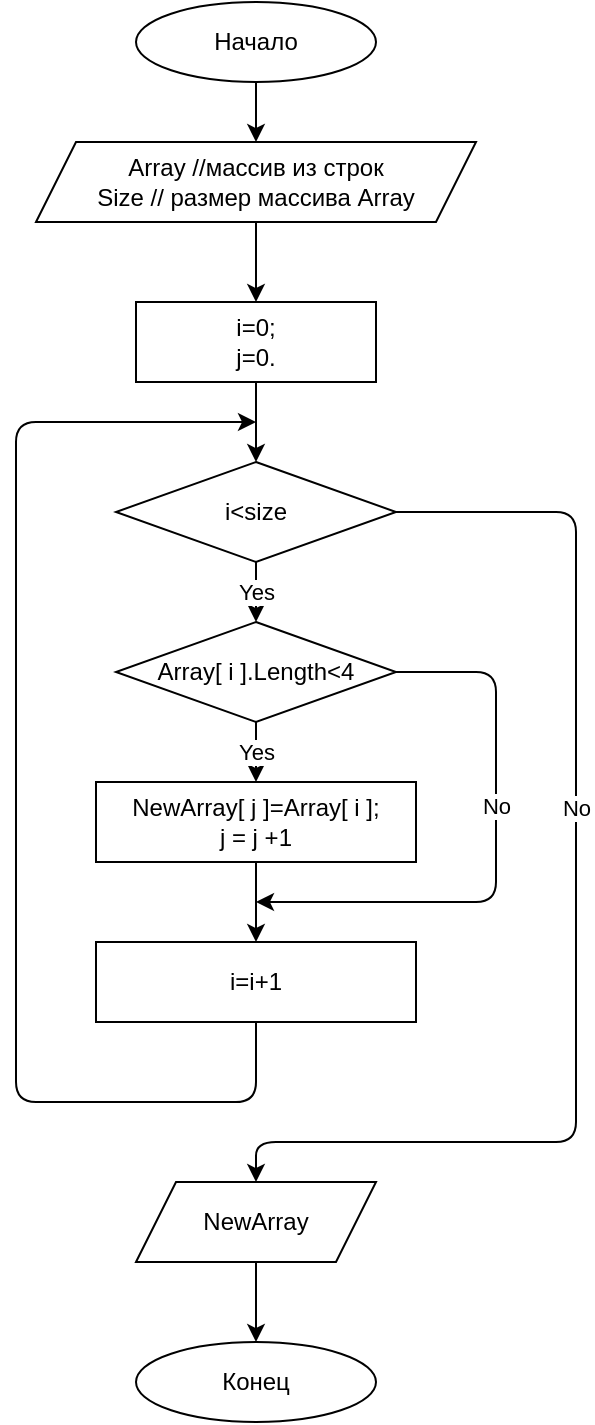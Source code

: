 <mxfile>
    <diagram id="MyD2UQlBV7suooNFM-B0" name="Страница 1">
        <mxGraphModel dx="883" dy="517" grid="1" gridSize="10" guides="1" tooltips="1" connect="1" arrows="1" fold="1" page="1" pageScale="1" pageWidth="827" pageHeight="1169" math="0" shadow="0">
            <root>
                <mxCell id="0"/>
                <mxCell id="1" parent="0"/>
                <mxCell id="4" value="" style="edgeStyle=none;html=1;entryX=0.5;entryY=0;entryDx=0;entryDy=0;" edge="1" parent="1" source="2" target="3">
                    <mxGeometry relative="1" as="geometry">
                        <mxPoint x="360" y="100" as="targetPoint"/>
                    </mxGeometry>
                </mxCell>
                <mxCell id="2" value="Начало" style="ellipse;whiteSpace=wrap;html=1;" vertex="1" parent="1">
                    <mxGeometry x="300" y="10" width="120" height="40" as="geometry"/>
                </mxCell>
                <mxCell id="7" value="" style="edgeStyle=none;html=1;" edge="1" parent="1" source="3">
                    <mxGeometry relative="1" as="geometry">
                        <mxPoint x="360" y="160" as="targetPoint"/>
                    </mxGeometry>
                </mxCell>
                <mxCell id="3" value="Array //массив из строк&lt;br&gt;Size // размер массива Array" style="shape=parallelogram;perimeter=parallelogramPerimeter;whiteSpace=wrap;html=1;fixedSize=1;" vertex="1" parent="1">
                    <mxGeometry x="250" y="80" width="220" height="40" as="geometry"/>
                </mxCell>
                <mxCell id="9" value="" style="edgeStyle=none;html=1;" edge="1" parent="1" source="6">
                    <mxGeometry relative="1" as="geometry">
                        <mxPoint x="360" y="240" as="targetPoint"/>
                    </mxGeometry>
                </mxCell>
                <mxCell id="6" value="i=0;&lt;br&gt;j=0." style="whiteSpace=wrap;html=1;" vertex="1" parent="1">
                    <mxGeometry x="300" y="160" width="120" height="40" as="geometry"/>
                </mxCell>
                <mxCell id="11" value="Yes" style="edgeStyle=none;html=1;" edge="1" parent="1" source="8">
                    <mxGeometry relative="1" as="geometry">
                        <mxPoint x="360" y="320" as="targetPoint"/>
                    </mxGeometry>
                </mxCell>
                <mxCell id="19" value="No" style="edgeStyle=none;html=1;exitX=1;exitY=0.5;exitDx=0;exitDy=0;" edge="1" parent="1" source="8">
                    <mxGeometry x="-0.186" relative="1" as="geometry">
                        <mxPoint x="360" y="600" as="targetPoint"/>
                        <Array as="points">
                            <mxPoint x="520" y="265"/>
                            <mxPoint x="520" y="580"/>
                            <mxPoint x="360" y="580"/>
                        </Array>
                        <mxPoint as="offset"/>
                    </mxGeometry>
                </mxCell>
                <mxCell id="8" value="i&amp;lt;size" style="rhombus;whiteSpace=wrap;html=1;" vertex="1" parent="1">
                    <mxGeometry x="290" y="240" width="140" height="50" as="geometry"/>
                </mxCell>
                <mxCell id="14" value="Yes" style="edgeStyle=none;html=1;" edge="1" parent="1" source="12">
                    <mxGeometry relative="1" as="geometry">
                        <mxPoint x="360" y="400" as="targetPoint"/>
                    </mxGeometry>
                </mxCell>
                <mxCell id="17" value="No" style="edgeStyle=none;html=1;exitX=1;exitY=0.5;exitDx=0;exitDy=0;" edge="1" parent="1" source="12">
                    <mxGeometry x="-0.183" relative="1" as="geometry">
                        <mxPoint x="360" y="460" as="targetPoint"/>
                        <Array as="points">
                            <mxPoint x="480" y="345"/>
                            <mxPoint x="480" y="460"/>
                        </Array>
                        <mxPoint as="offset"/>
                    </mxGeometry>
                </mxCell>
                <mxCell id="12" value="Array[ i ].Length&amp;lt;4" style="rhombus;whiteSpace=wrap;html=1;" vertex="1" parent="1">
                    <mxGeometry x="290" y="320" width="140" height="50" as="geometry"/>
                </mxCell>
                <mxCell id="16" value="" style="edgeStyle=none;html=1;" edge="1" parent="1" source="13">
                    <mxGeometry relative="1" as="geometry">
                        <mxPoint x="360" y="480" as="targetPoint"/>
                    </mxGeometry>
                </mxCell>
                <mxCell id="13" value="NewArray[ j ]=Array[ i ];&lt;br&gt;j = j +1" style="whiteSpace=wrap;html=1;" vertex="1" parent="1">
                    <mxGeometry x="280" y="400" width="160" height="40" as="geometry"/>
                </mxCell>
                <mxCell id="18" style="edgeStyle=none;html=1;exitX=0.5;exitY=1;exitDx=0;exitDy=0;" edge="1" parent="1" source="15">
                    <mxGeometry relative="1" as="geometry">
                        <mxPoint x="360" y="220" as="targetPoint"/>
                        <mxPoint x="360" y="600" as="sourcePoint"/>
                        <Array as="points">
                            <mxPoint x="360" y="560"/>
                            <mxPoint x="240" y="560"/>
                            <mxPoint x="240" y="220"/>
                        </Array>
                    </mxGeometry>
                </mxCell>
                <mxCell id="15" value="i=i+1" style="whiteSpace=wrap;html=1;" vertex="1" parent="1">
                    <mxGeometry x="280" y="480" width="160" height="40" as="geometry"/>
                </mxCell>
                <mxCell id="22" value="" style="edgeStyle=none;html=1;" edge="1" parent="1" source="20" target="21">
                    <mxGeometry relative="1" as="geometry"/>
                </mxCell>
                <mxCell id="20" value="NewArray" style="shape=parallelogram;perimeter=parallelogramPerimeter;whiteSpace=wrap;html=1;fixedSize=1;" vertex="1" parent="1">
                    <mxGeometry x="300" y="600" width="120" height="40" as="geometry"/>
                </mxCell>
                <mxCell id="21" value="Конец" style="ellipse;whiteSpace=wrap;html=1;" vertex="1" parent="1">
                    <mxGeometry x="300" y="680" width="120" height="40" as="geometry"/>
                </mxCell>
            </root>
        </mxGraphModel>
    </diagram>
</mxfile>